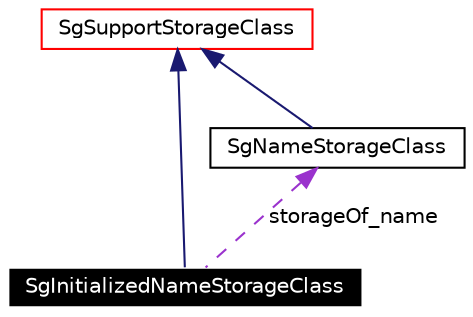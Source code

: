 digraph G
{
  edge [fontname="Helvetica",fontsize=10,labelfontname="Helvetica",labelfontsize=10];
  node [fontname="Helvetica",fontsize=10,shape=record];
  Node1 [label="SgInitializedNameStorageClass",height=0.2,width=0.4,color="white", fillcolor="black", style="filled" fontcolor="white"];
  Node2 -> Node1 [dir=back,color="midnightblue",fontsize=10,style="solid",fontname="Helvetica"];
  Node2 [label="SgSupportStorageClass",height=0.2,width=0.4,color="red",URL="$classSgSupportStorageClass.html"];
  Node3 -> Node1 [dir=back,color="darkorchid3",fontsize=10,style="dashed",label="storageOf_name",fontname="Helvetica"];
  Node3 [label="SgNameStorageClass",height=0.2,width=0.4,color="black",URL="$classSgNameStorageClass.html"];
  Node2 -> Node3 [dir=back,color="midnightblue",fontsize=10,style="solid",fontname="Helvetica"];
}
